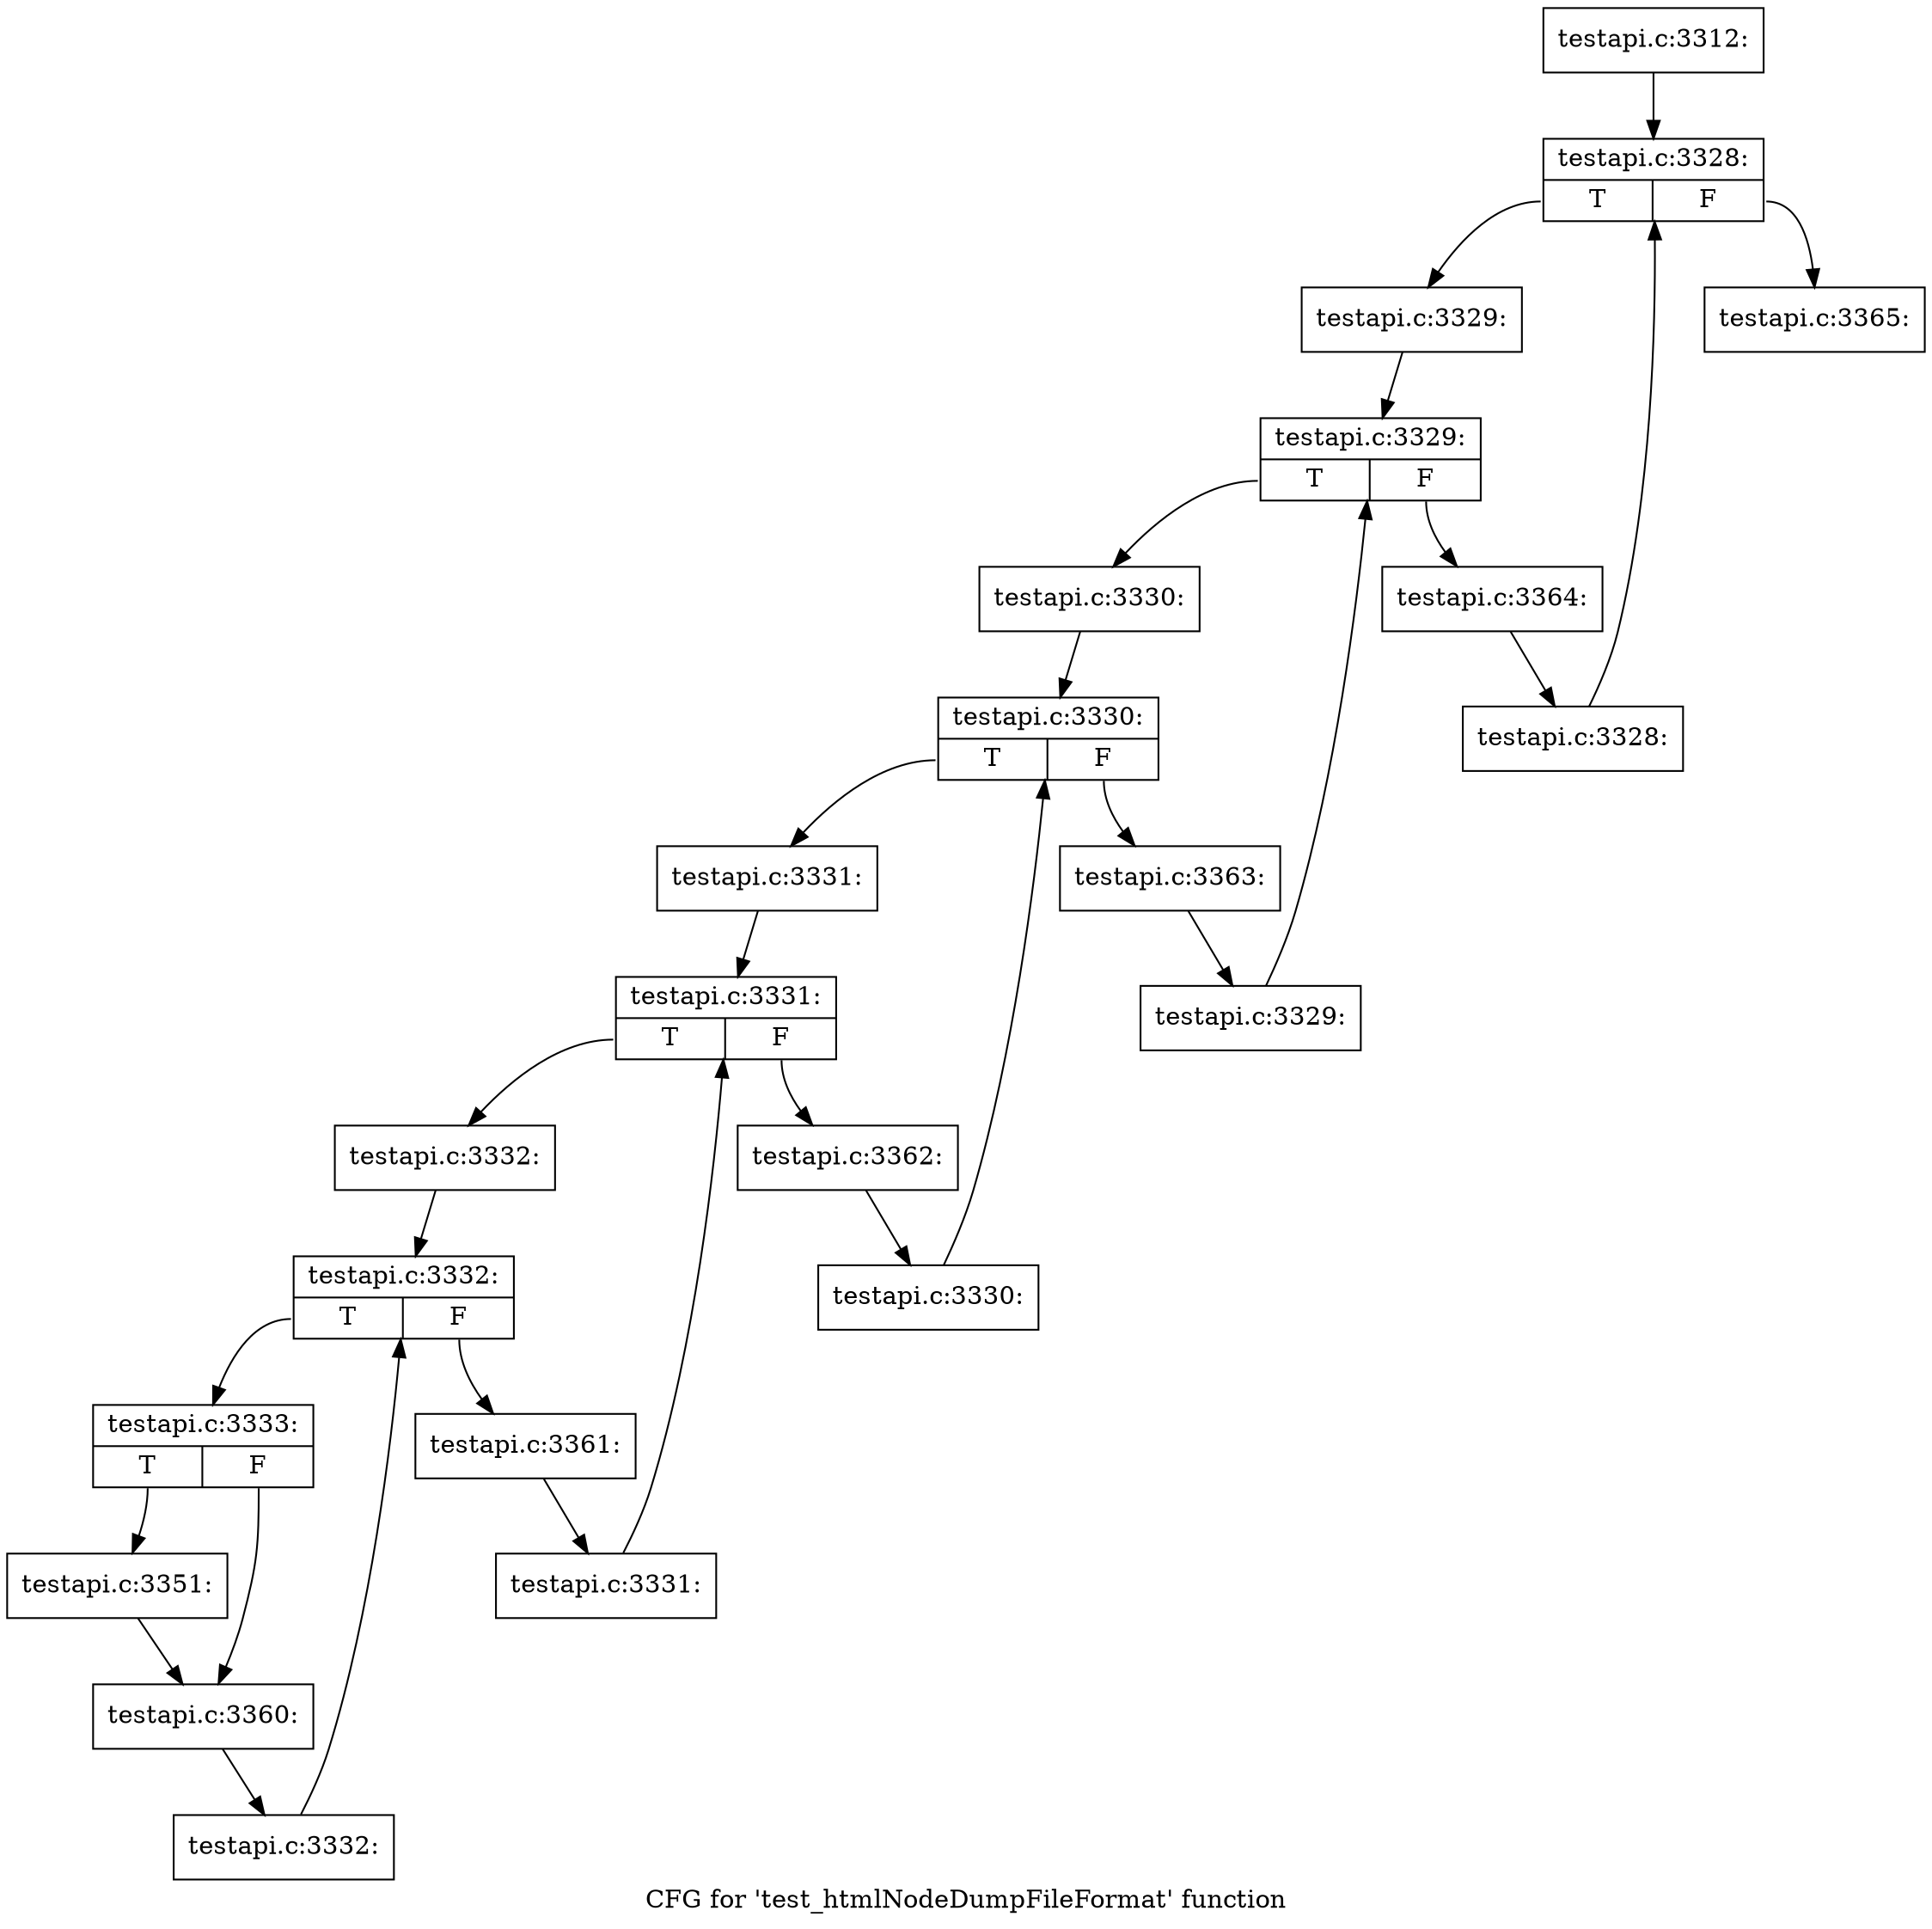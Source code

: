 digraph "CFG for 'test_htmlNodeDumpFileFormat' function" {
	label="CFG for 'test_htmlNodeDumpFileFormat' function";

	Node0x34608d0 [shape=record,label="{testapi.c:3312:}"];
	Node0x34608d0 -> Node0x41fbcd0;
	Node0x41fbcd0 [shape=record,label="{testapi.c:3328:|{<s0>T|<s1>F}}"];
	Node0x41fbcd0:s0 -> Node0x41fbfb0;
	Node0x41fbcd0:s1 -> Node0x41fbb30;
	Node0x41fbfb0 [shape=record,label="{testapi.c:3329:}"];
	Node0x41fbfb0 -> Node0x41fc3a0;
	Node0x41fc3a0 [shape=record,label="{testapi.c:3329:|{<s0>T|<s1>F}}"];
	Node0x41fc3a0:s0 -> Node0x41fc620;
	Node0x41fc3a0:s1 -> Node0x41fc280;
	Node0x41fc620 [shape=record,label="{testapi.c:3330:}"];
	Node0x41fc620 -> Node0x41fca10;
	Node0x41fca10 [shape=record,label="{testapi.c:3330:|{<s0>T|<s1>F}}"];
	Node0x41fca10:s0 -> Node0x41fcc90;
	Node0x41fca10:s1 -> Node0x41fc8f0;
	Node0x41fcc90 [shape=record,label="{testapi.c:3331:}"];
	Node0x41fcc90 -> Node0x41fd080;
	Node0x41fd080 [shape=record,label="{testapi.c:3331:|{<s0>T|<s1>F}}"];
	Node0x41fd080:s0 -> Node0x41fd300;
	Node0x41fd080:s1 -> Node0x41fcf60;
	Node0x41fd300 [shape=record,label="{testapi.c:3332:}"];
	Node0x41fd300 -> Node0x41fd6f0;
	Node0x41fd6f0 [shape=record,label="{testapi.c:3332:|{<s0>T|<s1>F}}"];
	Node0x41fd6f0:s0 -> Node0x41fdb00;
	Node0x41fd6f0:s1 -> Node0x41fd5d0;
	Node0x41fdb00 [shape=record,label="{testapi.c:3333:|{<s0>T|<s1>F}}"];
	Node0x41fdb00:s0 -> Node0x407e6c0;
	Node0x41fdb00:s1 -> Node0x407e9f0;
	Node0x407e6c0 [shape=record,label="{testapi.c:3351:}"];
	Node0x407e6c0 -> Node0x407e9f0;
	Node0x407e9f0 [shape=record,label="{testapi.c:3360:}"];
	Node0x407e9f0 -> Node0x41fda70;
	Node0x41fda70 [shape=record,label="{testapi.c:3332:}"];
	Node0x41fda70 -> Node0x41fd6f0;
	Node0x41fd5d0 [shape=record,label="{testapi.c:3361:}"];
	Node0x41fd5d0 -> Node0x41fd270;
	Node0x41fd270 [shape=record,label="{testapi.c:3331:}"];
	Node0x41fd270 -> Node0x41fd080;
	Node0x41fcf60 [shape=record,label="{testapi.c:3362:}"];
	Node0x41fcf60 -> Node0x41fcc00;
	Node0x41fcc00 [shape=record,label="{testapi.c:3330:}"];
	Node0x41fcc00 -> Node0x41fca10;
	Node0x41fc8f0 [shape=record,label="{testapi.c:3363:}"];
	Node0x41fc8f0 -> Node0x41fc590;
	Node0x41fc590 [shape=record,label="{testapi.c:3329:}"];
	Node0x41fc590 -> Node0x41fc3a0;
	Node0x41fc280 [shape=record,label="{testapi.c:3364:}"];
	Node0x41fc280 -> Node0x41fbf20;
	Node0x41fbf20 [shape=record,label="{testapi.c:3328:}"];
	Node0x41fbf20 -> Node0x41fbcd0;
	Node0x41fbb30 [shape=record,label="{testapi.c:3365:}"];
}
